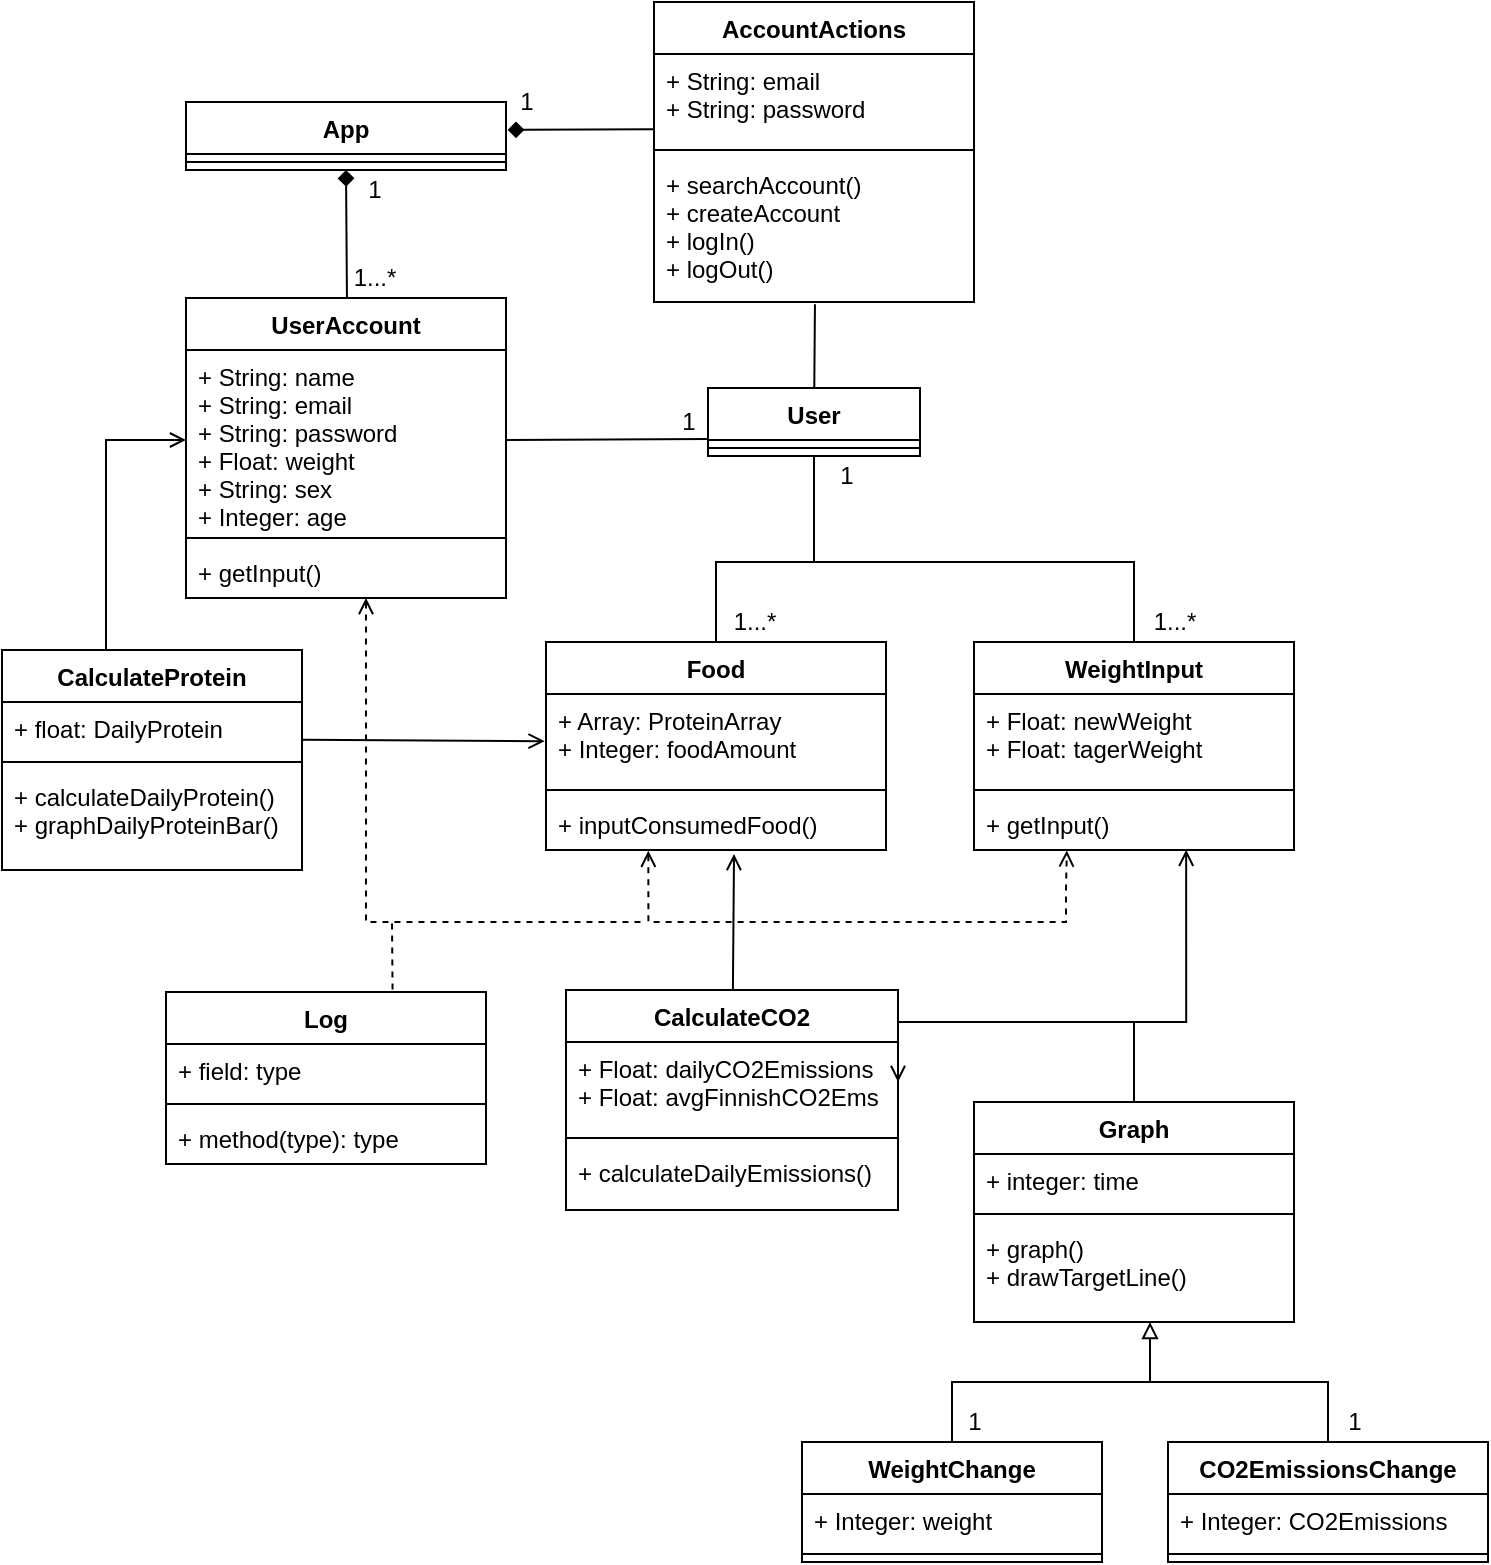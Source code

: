 <mxfile version="14.3.2" type="github">
  <diagram id="Kb0YhdcvFoyZvQWPFHX2" name="ver1">
    <mxGraphModel dx="833" dy="639" grid="1" gridSize="10" guides="1" tooltips="1" connect="1" arrows="1" fold="1" page="1" pageScale="1" pageWidth="827" pageHeight="1169" math="0" shadow="0">
      <root>
        <mxCell id="QZBRtwT_ra_-cTT233MF-0" />
        <mxCell id="QZBRtwT_ra_-cTT233MF-1" parent="QZBRtwT_ra_-cTT233MF-0" />
        <mxCell id="FYVi11DV7jdm8K9tqvil-0" value="App" style="swimlane;fontStyle=1;align=center;verticalAlign=top;childLayout=stackLayout;horizontal=1;startSize=26;horizontalStack=0;resizeParent=1;resizeParentMax=0;resizeLast=0;collapsible=1;marginBottom=0;" parent="QZBRtwT_ra_-cTT233MF-1" vertex="1">
          <mxGeometry x="134" y="90" width="160" height="34" as="geometry" />
        </mxCell>
        <mxCell id="FYVi11DV7jdm8K9tqvil-2" value="" style="line;strokeWidth=1;fillColor=none;align=left;verticalAlign=middle;spacingTop=-1;spacingLeft=3;spacingRight=3;rotatable=0;labelPosition=right;points=[];portConstraint=eastwest;" parent="FYVi11DV7jdm8K9tqvil-0" vertex="1">
          <mxGeometry y="26" width="160" height="8" as="geometry" />
        </mxCell>
        <mxCell id="LV2Rh947XX0uvhmxwAlA-103" style="edgeStyle=orthogonalEdgeStyle;rounded=0;orthogonalLoop=1;jettySize=auto;html=1;dashed=1;startArrow=open;startFill=0;endArrow=none;endFill=0;" parent="QZBRtwT_ra_-cTT233MF-1" source="FYVi11DV7jdm8K9tqvil-4" edge="1">
          <mxGeometry relative="1" as="geometry">
            <mxPoint x="364" y="500" as="targetPoint" />
            <Array as="points">
              <mxPoint x="224" y="500" />
              <mxPoint x="364" y="500" />
            </Array>
          </mxGeometry>
        </mxCell>
        <mxCell id="FYVi11DV7jdm8K9tqvil-4" value="UserAccount" style="swimlane;fontStyle=1;align=center;verticalAlign=top;childLayout=stackLayout;horizontal=1;startSize=26;horizontalStack=0;resizeParent=1;resizeParentMax=0;resizeLast=0;collapsible=1;marginBottom=0;" parent="QZBRtwT_ra_-cTT233MF-1" vertex="1">
          <mxGeometry x="134" y="188" width="160" height="150" as="geometry" />
        </mxCell>
        <mxCell id="FYVi11DV7jdm8K9tqvil-5" value="+ String: name&#xa;+ String: email&#xa;+ String: password&#xa;+ Float: weight&#xa;+ String: sex&#xa;+ Integer: age" style="text;strokeColor=none;fillColor=none;align=left;verticalAlign=top;spacingLeft=4;spacingRight=4;overflow=hidden;rotatable=0;points=[[0,0.5],[1,0.5]];portConstraint=eastwest;" parent="FYVi11DV7jdm8K9tqvil-4" vertex="1">
          <mxGeometry y="26" width="160" height="90" as="geometry" />
        </mxCell>
        <mxCell id="FYVi11DV7jdm8K9tqvil-6" value="" style="line;strokeWidth=1;fillColor=none;align=left;verticalAlign=middle;spacingTop=-1;spacingLeft=3;spacingRight=3;rotatable=0;labelPosition=right;points=[];portConstraint=eastwest;" parent="FYVi11DV7jdm8K9tqvil-4" vertex="1">
          <mxGeometry y="116" width="160" height="8" as="geometry" />
        </mxCell>
        <mxCell id="FYVi11DV7jdm8K9tqvil-7" value="+ getInput()" style="text;strokeColor=none;fillColor=none;align=left;verticalAlign=top;spacingLeft=4;spacingRight=4;overflow=hidden;rotatable=0;points=[[0,0.5],[1,0.5]];portConstraint=eastwest;" parent="FYVi11DV7jdm8K9tqvil-4" vertex="1">
          <mxGeometry y="124" width="160" height="26" as="geometry" />
        </mxCell>
        <mxCell id="LV2Rh947XX0uvhmxwAlA-94" style="edgeStyle=orthogonalEdgeStyle;rounded=0;orthogonalLoop=1;jettySize=auto;html=1;entryX=0.5;entryY=0;entryDx=0;entryDy=0;startArrow=none;startFill=0;endArrow=none;endFill=0;exitX=0.5;exitY=0;exitDx=0;exitDy=0;" parent="QZBRtwT_ra_-cTT233MF-1" source="LV2Rh947XX0uvhmxwAlA-4" target="LV2Rh947XX0uvhmxwAlA-24" edge="1">
          <mxGeometry relative="1" as="geometry">
            <Array as="points">
              <mxPoint x="399" y="320" />
              <mxPoint x="608" y="320" />
            </Array>
          </mxGeometry>
        </mxCell>
        <mxCell id="LV2Rh947XX0uvhmxwAlA-99" style="edgeStyle=orthogonalEdgeStyle;rounded=0;orthogonalLoop=1;jettySize=auto;html=1;startArrow=open;startFill=0;endArrow=open;endFill=0;dashed=1;exitX=0.301;exitY=1.014;exitDx=0;exitDy=0;exitPerimeter=0;entryX=0.29;entryY=1.01;entryDx=0;entryDy=0;entryPerimeter=0;" parent="QZBRtwT_ra_-cTT233MF-1" source="LV2Rh947XX0uvhmxwAlA-7" target="LV2Rh947XX0uvhmxwAlA-27" edge="1">
          <mxGeometry relative="1" as="geometry">
            <mxPoint x="450" y="470" as="sourcePoint" />
            <mxPoint x="594" y="510" as="targetPoint" />
            <Array as="points">
              <mxPoint x="365" y="500" />
              <mxPoint x="574" y="500" />
              <mxPoint x="574" y="484" />
              <mxPoint x="574" y="484" />
            </Array>
          </mxGeometry>
        </mxCell>
        <mxCell id="LV2Rh947XX0uvhmxwAlA-4" value="Food" style="swimlane;fontStyle=1;align=center;verticalAlign=top;childLayout=stackLayout;horizontal=1;startSize=26;horizontalStack=0;resizeParent=1;resizeParentMax=0;resizeLast=0;collapsible=1;marginBottom=0;" parent="QZBRtwT_ra_-cTT233MF-1" vertex="1">
          <mxGeometry x="314" y="360" width="170" height="104" as="geometry" />
        </mxCell>
        <mxCell id="LV2Rh947XX0uvhmxwAlA-5" value="+ Array: ProteinArray&#xa;+ Integer: foodAmount" style="text;strokeColor=none;fillColor=none;align=left;verticalAlign=top;spacingLeft=4;spacingRight=4;overflow=hidden;rotatable=0;points=[[0,0.5],[1,0.5]];portConstraint=eastwest;" parent="LV2Rh947XX0uvhmxwAlA-4" vertex="1">
          <mxGeometry y="26" width="170" height="44" as="geometry" />
        </mxCell>
        <mxCell id="LV2Rh947XX0uvhmxwAlA-6" value="" style="line;strokeWidth=1;fillColor=none;align=left;verticalAlign=middle;spacingTop=-1;spacingLeft=3;spacingRight=3;rotatable=0;labelPosition=right;points=[];portConstraint=eastwest;" parent="LV2Rh947XX0uvhmxwAlA-4" vertex="1">
          <mxGeometry y="70" width="170" height="8" as="geometry" />
        </mxCell>
        <mxCell id="LV2Rh947XX0uvhmxwAlA-7" value="+ inputConsumedFood()" style="text;strokeColor=none;fillColor=none;align=left;verticalAlign=top;spacingLeft=4;spacingRight=4;overflow=hidden;rotatable=0;points=[[0,0.5],[1,0.5]];portConstraint=eastwest;" parent="LV2Rh947XX0uvhmxwAlA-4" vertex="1">
          <mxGeometry y="78" width="170" height="26" as="geometry" />
        </mxCell>
        <mxCell id="LV2Rh947XX0uvhmxwAlA-89" style="edgeStyle=orthogonalEdgeStyle;rounded=0;orthogonalLoop=1;jettySize=auto;html=1;startArrow=none;startFill=0;endArrow=open;endFill=0;" parent="QZBRtwT_ra_-cTT233MF-1" source="LV2Rh947XX0uvhmxwAlA-8" edge="1">
          <mxGeometry relative="1" as="geometry">
            <mxPoint x="134" y="259" as="targetPoint" />
            <Array as="points">
              <mxPoint x="94" y="259" />
            </Array>
          </mxGeometry>
        </mxCell>
        <mxCell id="LV2Rh947XX0uvhmxwAlA-91" style="rounded=0;orthogonalLoop=1;jettySize=auto;html=1;entryX=-0.004;entryY=0.536;entryDx=0;entryDy=0;startArrow=none;startFill=0;endArrow=open;endFill=0;exitX=1.002;exitY=0.728;exitDx=0;exitDy=0;exitPerimeter=0;entryPerimeter=0;" parent="QZBRtwT_ra_-cTT233MF-1" source="LV2Rh947XX0uvhmxwAlA-9" target="LV2Rh947XX0uvhmxwAlA-5" edge="1">
          <mxGeometry relative="1" as="geometry">
            <mxPoint x="204" y="410" as="sourcePoint" />
          </mxGeometry>
        </mxCell>
        <mxCell id="LV2Rh947XX0uvhmxwAlA-8" value="CalculateProtein" style="swimlane;fontStyle=1;align=center;verticalAlign=top;childLayout=stackLayout;horizontal=1;startSize=26;horizontalStack=0;resizeParent=1;resizeParentMax=0;resizeLast=0;collapsible=1;marginBottom=0;" parent="QZBRtwT_ra_-cTT233MF-1" vertex="1">
          <mxGeometry x="42" y="364" width="150" height="110" as="geometry" />
        </mxCell>
        <mxCell id="LV2Rh947XX0uvhmxwAlA-9" value="+ float: DailyProtein" style="text;strokeColor=none;fillColor=none;align=left;verticalAlign=top;spacingLeft=4;spacingRight=4;overflow=hidden;rotatable=0;points=[[0,0.5],[1,0.5]];portConstraint=eastwest;" parent="LV2Rh947XX0uvhmxwAlA-8" vertex="1">
          <mxGeometry y="26" width="150" height="26" as="geometry" />
        </mxCell>
        <mxCell id="LV2Rh947XX0uvhmxwAlA-10" value="" style="line;strokeWidth=1;fillColor=none;align=left;verticalAlign=middle;spacingTop=-1;spacingLeft=3;spacingRight=3;rotatable=0;labelPosition=right;points=[];portConstraint=eastwest;" parent="LV2Rh947XX0uvhmxwAlA-8" vertex="1">
          <mxGeometry y="52" width="150" height="8" as="geometry" />
        </mxCell>
        <mxCell id="LV2Rh947XX0uvhmxwAlA-11" value="+ calculateDailyProtein()&#xa;+ graphDailyProteinBar()&#xa;" style="text;strokeColor=none;fillColor=none;align=left;verticalAlign=top;spacingLeft=4;spacingRight=4;overflow=hidden;rotatable=0;points=[[0,0.5],[1,0.5]];portConstraint=eastwest;" parent="LV2Rh947XX0uvhmxwAlA-8" vertex="1">
          <mxGeometry y="60" width="150" height="50" as="geometry" />
        </mxCell>
        <mxCell id="LV2Rh947XX0uvhmxwAlA-12" value="AccountActions" style="swimlane;fontStyle=1;align=center;verticalAlign=top;childLayout=stackLayout;horizontal=1;startSize=26;horizontalStack=0;resizeParent=1;resizeParentMax=0;resizeLast=0;collapsible=1;marginBottom=0;" parent="QZBRtwT_ra_-cTT233MF-1" vertex="1">
          <mxGeometry x="368" y="40" width="160" height="150" as="geometry" />
        </mxCell>
        <mxCell id="LV2Rh947XX0uvhmxwAlA-13" value="+ String: email&#xa;+ String: password" style="text;strokeColor=none;fillColor=none;align=left;verticalAlign=top;spacingLeft=4;spacingRight=4;overflow=hidden;rotatable=0;points=[[0,0.5],[1,0.5]];portConstraint=eastwest;" parent="LV2Rh947XX0uvhmxwAlA-12" vertex="1">
          <mxGeometry y="26" width="160" height="44" as="geometry" />
        </mxCell>
        <mxCell id="LV2Rh947XX0uvhmxwAlA-14" value="" style="line;strokeWidth=1;fillColor=none;align=left;verticalAlign=middle;spacingTop=-1;spacingLeft=3;spacingRight=3;rotatable=0;labelPosition=right;points=[];portConstraint=eastwest;" parent="LV2Rh947XX0uvhmxwAlA-12" vertex="1">
          <mxGeometry y="70" width="160" height="8" as="geometry" />
        </mxCell>
        <mxCell id="LV2Rh947XX0uvhmxwAlA-15" value="+ searchAccount()&#xa;+ createAccount&#xa;+ logIn()&#xa;+ logOut()" style="text;strokeColor=none;fillColor=none;align=left;verticalAlign=top;spacingLeft=4;spacingRight=4;overflow=hidden;rotatable=0;points=[[0,0.5],[1,0.5]];portConstraint=eastwest;" parent="LV2Rh947XX0uvhmxwAlA-12" vertex="1">
          <mxGeometry y="78" width="160" height="72" as="geometry" />
        </mxCell>
        <mxCell id="LV2Rh947XX0uvhmxwAlA-80" style="edgeStyle=orthogonalEdgeStyle;rounded=0;orthogonalLoop=1;jettySize=auto;html=1;startArrow=none;startFill=0;endArrow=none;endFill=0;exitX=0.5;exitY=0;exitDx=0;exitDy=0;" parent="QZBRtwT_ra_-cTT233MF-1" source="LV2Rh947XX0uvhmxwAlA-16" edge="1">
          <mxGeometry relative="1" as="geometry">
            <mxPoint x="608" y="550" as="targetPoint" />
            <Array as="points">
              <mxPoint x="608" y="550" />
            </Array>
          </mxGeometry>
        </mxCell>
        <mxCell id="LV2Rh947XX0uvhmxwAlA-83" style="rounded=0;orthogonalLoop=1;jettySize=auto;html=1;startArrow=block;startFill=0;endArrow=none;endFill=0;exitX=0.55;exitY=1;exitDx=0;exitDy=0;exitPerimeter=0;" parent="QZBRtwT_ra_-cTT233MF-1" source="LV2Rh947XX0uvhmxwAlA-19" edge="1">
          <mxGeometry relative="1" as="geometry">
            <mxPoint x="616" y="730" as="targetPoint" />
            <mxPoint x="616" y="720" as="sourcePoint" />
          </mxGeometry>
        </mxCell>
        <mxCell id="LV2Rh947XX0uvhmxwAlA-16" value="Graph" style="swimlane;fontStyle=1;align=center;verticalAlign=top;childLayout=stackLayout;horizontal=1;startSize=26;horizontalStack=0;resizeParent=1;resizeParentMax=0;resizeLast=0;collapsible=1;marginBottom=0;" parent="QZBRtwT_ra_-cTT233MF-1" vertex="1">
          <mxGeometry x="528" y="590" width="160" height="110" as="geometry" />
        </mxCell>
        <mxCell id="LV2Rh947XX0uvhmxwAlA-17" value="+ integer: time" style="text;strokeColor=none;fillColor=none;align=left;verticalAlign=top;spacingLeft=4;spacingRight=4;overflow=hidden;rotatable=0;points=[[0,0.5],[1,0.5]];portConstraint=eastwest;" parent="LV2Rh947XX0uvhmxwAlA-16" vertex="1">
          <mxGeometry y="26" width="160" height="26" as="geometry" />
        </mxCell>
        <mxCell id="LV2Rh947XX0uvhmxwAlA-18" value="" style="line;strokeWidth=1;fillColor=none;align=left;verticalAlign=middle;spacingTop=-1;spacingLeft=3;spacingRight=3;rotatable=0;labelPosition=right;points=[];portConstraint=eastwest;" parent="LV2Rh947XX0uvhmxwAlA-16" vertex="1">
          <mxGeometry y="52" width="160" height="8" as="geometry" />
        </mxCell>
        <mxCell id="LV2Rh947XX0uvhmxwAlA-19" value="+ graph()&#xa;+ drawTargetLine()" style="text;strokeColor=none;fillColor=none;align=left;verticalAlign=top;spacingLeft=4;spacingRight=4;overflow=hidden;rotatable=0;points=[[0,0.5],[1,0.5]];portConstraint=eastwest;" parent="LV2Rh947XX0uvhmxwAlA-16" vertex="1">
          <mxGeometry y="60" width="160" height="50" as="geometry" />
        </mxCell>
        <mxCell id="LV2Rh947XX0uvhmxwAlA-79" style="edgeStyle=orthogonalEdgeStyle;rounded=0;orthogonalLoop=1;jettySize=auto;html=1;startArrow=open;startFill=0;endArrow=open;endFill=0;entryX=0.663;entryY=0.996;entryDx=0;entryDy=0;entryPerimeter=0;" parent="QZBRtwT_ra_-cTT233MF-1" target="LV2Rh947XX0uvhmxwAlA-27" edge="1">
          <mxGeometry relative="1" as="geometry">
            <mxPoint x="490" y="580" as="sourcePoint" />
            <mxPoint x="636" y="485" as="targetPoint" />
            <Array as="points">
              <mxPoint x="490" y="550" />
              <mxPoint x="634" y="550" />
            </Array>
          </mxGeometry>
        </mxCell>
        <mxCell id="LV2Rh947XX0uvhmxwAlA-90" style="rounded=0;orthogonalLoop=1;jettySize=auto;html=1;entryX=0.553;entryY=1.077;entryDx=0;entryDy=0;startArrow=none;startFill=0;endArrow=open;endFill=0;entryPerimeter=0;" parent="QZBRtwT_ra_-cTT233MF-1" source="LV2Rh947XX0uvhmxwAlA-20" target="LV2Rh947XX0uvhmxwAlA-7" edge="1">
          <mxGeometry relative="1" as="geometry" />
        </mxCell>
        <mxCell id="LV2Rh947XX0uvhmxwAlA-20" value="CalculateCO2" style="swimlane;fontStyle=1;align=center;verticalAlign=top;childLayout=stackLayout;horizontal=1;startSize=26;horizontalStack=0;resizeParent=1;resizeParentMax=0;resizeLast=0;collapsible=1;marginBottom=0;" parent="QZBRtwT_ra_-cTT233MF-1" vertex="1">
          <mxGeometry x="324" y="534" width="166" height="110" as="geometry" />
        </mxCell>
        <mxCell id="LV2Rh947XX0uvhmxwAlA-21" value="+ Float: dailyCO2Emissions&#xa;+ Float: avgFinnishCO2Ems" style="text;strokeColor=none;fillColor=none;align=left;verticalAlign=top;spacingLeft=4;spacingRight=4;overflow=hidden;rotatable=0;points=[[0,0.5],[1,0.5]];portConstraint=eastwest;" parent="LV2Rh947XX0uvhmxwAlA-20" vertex="1">
          <mxGeometry y="26" width="166" height="44" as="geometry" />
        </mxCell>
        <mxCell id="LV2Rh947XX0uvhmxwAlA-22" value="" style="line;strokeWidth=1;fillColor=none;align=left;verticalAlign=middle;spacingTop=-1;spacingLeft=3;spacingRight=3;rotatable=0;labelPosition=right;points=[];portConstraint=eastwest;" parent="LV2Rh947XX0uvhmxwAlA-20" vertex="1">
          <mxGeometry y="70" width="166" height="8" as="geometry" />
        </mxCell>
        <mxCell id="LV2Rh947XX0uvhmxwAlA-23" value="+ calculateDailyEmissions()" style="text;strokeColor=none;fillColor=none;align=left;verticalAlign=top;spacingLeft=4;spacingRight=4;overflow=hidden;rotatable=0;points=[[0,0.5],[1,0.5]];portConstraint=eastwest;" parent="LV2Rh947XX0uvhmxwAlA-20" vertex="1">
          <mxGeometry y="78" width="166" height="32" as="geometry" />
        </mxCell>
        <mxCell id="LV2Rh947XX0uvhmxwAlA-24" value="WeightInput" style="swimlane;fontStyle=1;align=center;verticalAlign=top;childLayout=stackLayout;horizontal=1;startSize=26;horizontalStack=0;resizeParent=1;resizeParentMax=0;resizeLast=0;collapsible=1;marginBottom=0;" parent="QZBRtwT_ra_-cTT233MF-1" vertex="1">
          <mxGeometry x="528" y="360" width="160" height="104" as="geometry" />
        </mxCell>
        <mxCell id="LV2Rh947XX0uvhmxwAlA-25" value="+ Float: newWeight&#xa;+ Float: tagerWeight" style="text;strokeColor=none;fillColor=none;align=left;verticalAlign=top;spacingLeft=4;spacingRight=4;overflow=hidden;rotatable=0;points=[[0,0.5],[1,0.5]];portConstraint=eastwest;" parent="LV2Rh947XX0uvhmxwAlA-24" vertex="1">
          <mxGeometry y="26" width="160" height="44" as="geometry" />
        </mxCell>
        <mxCell id="LV2Rh947XX0uvhmxwAlA-26" value="" style="line;strokeWidth=1;fillColor=none;align=left;verticalAlign=middle;spacingTop=-1;spacingLeft=3;spacingRight=3;rotatable=0;labelPosition=right;points=[];portConstraint=eastwest;" parent="LV2Rh947XX0uvhmxwAlA-24" vertex="1">
          <mxGeometry y="70" width="160" height="8" as="geometry" />
        </mxCell>
        <mxCell id="LV2Rh947XX0uvhmxwAlA-27" value="+ getInput()" style="text;strokeColor=none;fillColor=none;align=left;verticalAlign=top;spacingLeft=4;spacingRight=4;overflow=hidden;rotatable=0;points=[[0,0.5],[1,0.5]];portConstraint=eastwest;" parent="LV2Rh947XX0uvhmxwAlA-24" vertex="1">
          <mxGeometry y="78" width="160" height="26" as="geometry" />
        </mxCell>
        <mxCell id="LV2Rh947XX0uvhmxwAlA-105" style="edgeStyle=none;rounded=0;orthogonalLoop=1;jettySize=auto;html=1;dashed=1;startArrow=none;startFill=0;endArrow=none;endFill=0;exitX=0.708;exitY=-0.014;exitDx=0;exitDy=0;exitPerimeter=0;" parent="QZBRtwT_ra_-cTT233MF-1" source="LV2Rh947XX0uvhmxwAlA-32" edge="1">
          <mxGeometry relative="1" as="geometry">
            <mxPoint x="237" y="500" as="targetPoint" />
          </mxGeometry>
        </mxCell>
        <mxCell id="LV2Rh947XX0uvhmxwAlA-32" value="Log" style="swimlane;fontStyle=1;align=center;verticalAlign=top;childLayout=stackLayout;horizontal=1;startSize=26;horizontalStack=0;resizeParent=1;resizeParentMax=0;resizeLast=0;collapsible=1;marginBottom=0;" parent="QZBRtwT_ra_-cTT233MF-1" vertex="1">
          <mxGeometry x="124" y="535" width="160" height="86" as="geometry" />
        </mxCell>
        <mxCell id="LV2Rh947XX0uvhmxwAlA-33" value="+ field: type" style="text;strokeColor=none;fillColor=none;align=left;verticalAlign=top;spacingLeft=4;spacingRight=4;overflow=hidden;rotatable=0;points=[[0,0.5],[1,0.5]];portConstraint=eastwest;" parent="LV2Rh947XX0uvhmxwAlA-32" vertex="1">
          <mxGeometry y="26" width="160" height="26" as="geometry" />
        </mxCell>
        <mxCell id="LV2Rh947XX0uvhmxwAlA-34" value="" style="line;strokeWidth=1;fillColor=none;align=left;verticalAlign=middle;spacingTop=-1;spacingLeft=3;spacingRight=3;rotatable=0;labelPosition=right;points=[];portConstraint=eastwest;" parent="LV2Rh947XX0uvhmxwAlA-32" vertex="1">
          <mxGeometry y="52" width="160" height="8" as="geometry" />
        </mxCell>
        <mxCell id="LV2Rh947XX0uvhmxwAlA-35" value="+ method(type): type" style="text;strokeColor=none;fillColor=none;align=left;verticalAlign=top;spacingLeft=4;spacingRight=4;overflow=hidden;rotatable=0;points=[[0,0.5],[1,0.5]];portConstraint=eastwest;" parent="LV2Rh947XX0uvhmxwAlA-32" vertex="1">
          <mxGeometry y="60" width="160" height="26" as="geometry" />
        </mxCell>
        <mxCell id="LV2Rh947XX0uvhmxwAlA-42" style="edgeStyle=none;rounded=0;orthogonalLoop=1;jettySize=auto;html=1;endArrow=diamond;endFill=1;exitX=0.162;exitY=1.016;exitDx=0;exitDy=0;exitPerimeter=0;entryX=0.5;entryY=1;entryDx=0;entryDy=0;" parent="QZBRtwT_ra_-cTT233MF-1" source="LV2Rh947XX0uvhmxwAlA-44" target="FYVi11DV7jdm8K9tqvil-0" edge="1">
          <mxGeometry relative="1" as="geometry">
            <mxPoint x="214.034" y="199" as="sourcePoint" />
            <mxPoint x="214" y="140" as="targetPoint" />
          </mxGeometry>
        </mxCell>
        <mxCell id="LV2Rh947XX0uvhmxwAlA-43" value="1" style="text;html=1;align=center;verticalAlign=middle;resizable=0;points=[];autosize=1;" parent="QZBRtwT_ra_-cTT233MF-1" vertex="1">
          <mxGeometry x="218" y="124" width="20" height="20" as="geometry" />
        </mxCell>
        <mxCell id="LV2Rh947XX0uvhmxwAlA-44" value="1...*" style="text;html=1;align=center;verticalAlign=middle;resizable=0;points=[];autosize=1;" parent="QZBRtwT_ra_-cTT233MF-1" vertex="1">
          <mxGeometry x="208" y="168" width="40" height="20" as="geometry" />
        </mxCell>
        <mxCell id="LV2Rh947XX0uvhmxwAlA-45" value="WeightChange" style="swimlane;fontStyle=1;align=center;verticalAlign=top;childLayout=stackLayout;horizontal=1;startSize=26;horizontalStack=0;resizeParent=1;resizeParentMax=0;resizeLast=0;collapsible=1;marginBottom=0;" parent="QZBRtwT_ra_-cTT233MF-1" vertex="1">
          <mxGeometry x="442" y="759.97" width="150" height="60" as="geometry" />
        </mxCell>
        <mxCell id="LV2Rh947XX0uvhmxwAlA-46" value="+ Integer: weight" style="text;strokeColor=none;fillColor=none;align=left;verticalAlign=top;spacingLeft=4;spacingRight=4;overflow=hidden;rotatable=0;points=[[0,0.5],[1,0.5]];portConstraint=eastwest;" parent="LV2Rh947XX0uvhmxwAlA-45" vertex="1">
          <mxGeometry y="26" width="150" height="26" as="geometry" />
        </mxCell>
        <mxCell id="LV2Rh947XX0uvhmxwAlA-47" value="" style="line;strokeWidth=1;fillColor=none;align=left;verticalAlign=middle;spacingTop=-1;spacingLeft=3;spacingRight=3;rotatable=0;labelPosition=right;points=[];portConstraint=eastwest;" parent="LV2Rh947XX0uvhmxwAlA-45" vertex="1">
          <mxGeometry y="52" width="150" height="8" as="geometry" />
        </mxCell>
        <mxCell id="LV2Rh947XX0uvhmxwAlA-81" style="edgeStyle=orthogonalEdgeStyle;rounded=0;orthogonalLoop=1;jettySize=auto;html=1;entryX=0.5;entryY=0;entryDx=0;entryDy=0;startArrow=none;startFill=0;endArrow=none;endFill=0;exitX=0.5;exitY=0;exitDx=0;exitDy=0;" parent="QZBRtwT_ra_-cTT233MF-1" source="LV2Rh947XX0uvhmxwAlA-49" target="LV2Rh947XX0uvhmxwAlA-45" edge="1">
          <mxGeometry relative="1" as="geometry">
            <Array as="points">
              <mxPoint x="705.5" y="729.97" />
              <mxPoint x="517.5" y="729.97" />
            </Array>
          </mxGeometry>
        </mxCell>
        <mxCell id="LV2Rh947XX0uvhmxwAlA-49" value="CO2EmissionsChange" style="swimlane;fontStyle=1;align=center;verticalAlign=top;childLayout=stackLayout;horizontal=1;startSize=26;horizontalStack=0;resizeParent=1;resizeParentMax=0;resizeLast=0;collapsible=1;marginBottom=0;" parent="QZBRtwT_ra_-cTT233MF-1" vertex="1">
          <mxGeometry x="625" y="759.97" width="160" height="60" as="geometry" />
        </mxCell>
        <mxCell id="LV2Rh947XX0uvhmxwAlA-50" value="+ Integer: CO2Emissions" style="text;strokeColor=none;fillColor=none;align=left;verticalAlign=top;spacingLeft=4;spacingRight=4;overflow=hidden;rotatable=0;points=[[0,0.5],[1,0.5]];portConstraint=eastwest;" parent="LV2Rh947XX0uvhmxwAlA-49" vertex="1">
          <mxGeometry y="26" width="160" height="26" as="geometry" />
        </mxCell>
        <mxCell id="LV2Rh947XX0uvhmxwAlA-51" value="" style="line;strokeWidth=1;fillColor=none;align=left;verticalAlign=middle;spacingTop=-1;spacingLeft=3;spacingRight=3;rotatable=0;labelPosition=right;points=[];portConstraint=eastwest;" parent="LV2Rh947XX0uvhmxwAlA-49" vertex="1">
          <mxGeometry y="52" width="160" height="8" as="geometry" />
        </mxCell>
        <mxCell id="LV2Rh947XX0uvhmxwAlA-65" style="edgeStyle=none;rounded=0;orthogonalLoop=1;jettySize=auto;html=1;startArrow=none;startFill=0;endArrow=diamond;endFill=1;entryX=1.005;entryY=0.41;entryDx=0;entryDy=0;entryPerimeter=0;exitX=-0.001;exitY=0.855;exitDx=0;exitDy=0;exitPerimeter=0;" parent="QZBRtwT_ra_-cTT233MF-1" source="LV2Rh947XX0uvhmxwAlA-13" target="FYVi11DV7jdm8K9tqvil-0" edge="1">
          <mxGeometry relative="1" as="geometry">
            <mxPoint x="294" y="88" as="targetPoint" />
          </mxGeometry>
        </mxCell>
        <mxCell id="LV2Rh947XX0uvhmxwAlA-66" value="1" style="text;html=1;align=center;verticalAlign=middle;resizable=0;points=[];autosize=1;" parent="QZBRtwT_ra_-cTT233MF-1" vertex="1">
          <mxGeometry x="294" y="80" width="20" height="20" as="geometry" />
        </mxCell>
        <mxCell id="LV2Rh947XX0uvhmxwAlA-72" style="edgeStyle=none;rounded=0;orthogonalLoop=1;jettySize=auto;html=1;startArrow=none;startFill=0;endArrow=none;endFill=0;entryX=0.503;entryY=1.016;entryDx=0;entryDy=0;entryPerimeter=0;" parent="QZBRtwT_ra_-cTT233MF-1" source="LV2Rh947XX0uvhmxwAlA-67" target="LV2Rh947XX0uvhmxwAlA-15" edge="1">
          <mxGeometry relative="1" as="geometry">
            <mxPoint x="444" y="210" as="targetPoint" />
          </mxGeometry>
        </mxCell>
        <mxCell id="LV2Rh947XX0uvhmxwAlA-95" style="edgeStyle=orthogonalEdgeStyle;rounded=0;orthogonalLoop=1;jettySize=auto;html=1;startArrow=none;startFill=0;endArrow=none;endFill=0;" parent="QZBRtwT_ra_-cTT233MF-1" source="LV2Rh947XX0uvhmxwAlA-67" edge="1">
          <mxGeometry relative="1" as="geometry">
            <mxPoint x="448" y="320" as="targetPoint" />
          </mxGeometry>
        </mxCell>
        <mxCell id="LV2Rh947XX0uvhmxwAlA-67" value="User" style="swimlane;fontStyle=1;align=center;verticalAlign=top;childLayout=stackLayout;horizontal=1;startSize=26;horizontalStack=0;resizeParent=1;resizeParentMax=0;resizeLast=0;collapsible=1;marginBottom=0;" parent="QZBRtwT_ra_-cTT233MF-1" vertex="1">
          <mxGeometry x="395" y="233" width="106" height="34" as="geometry" />
        </mxCell>
        <mxCell id="LV2Rh947XX0uvhmxwAlA-69" value="" style="line;strokeWidth=1;fillColor=none;align=left;verticalAlign=middle;spacingTop=-1;spacingLeft=3;spacingRight=3;rotatable=0;labelPosition=right;points=[];portConstraint=eastwest;" parent="LV2Rh947XX0uvhmxwAlA-67" vertex="1">
          <mxGeometry y="26" width="106" height="8" as="geometry" />
        </mxCell>
        <mxCell id="LV2Rh947XX0uvhmxwAlA-71" style="edgeStyle=none;rounded=0;orthogonalLoop=1;jettySize=auto;html=1;startArrow=none;startFill=0;endArrow=none;endFill=0;entryX=0;entryY=0.75;entryDx=0;entryDy=0;" parent="QZBRtwT_ra_-cTT233MF-1" target="LV2Rh947XX0uvhmxwAlA-67" edge="1">
          <mxGeometry relative="1" as="geometry">
            <mxPoint x="294" y="259" as="sourcePoint" />
            <mxPoint x="368.0" y="258.438" as="targetPoint" />
          </mxGeometry>
        </mxCell>
        <mxCell id="LV2Rh947XX0uvhmxwAlA-78" value="1" style="text;html=1;align=center;verticalAlign=middle;resizable=0;points=[];autosize=1;" parent="QZBRtwT_ra_-cTT233MF-1" vertex="1">
          <mxGeometry x="375" y="240" width="20" height="20" as="geometry" />
        </mxCell>
        <mxCell id="LV2Rh947XX0uvhmxwAlA-87" value="1" style="text;html=1;align=center;verticalAlign=middle;resizable=0;points=[];autosize=1;" parent="QZBRtwT_ra_-cTT233MF-1" vertex="1">
          <mxGeometry x="707.5" y="739.97" width="20" height="20" as="geometry" />
        </mxCell>
        <mxCell id="LV2Rh947XX0uvhmxwAlA-88" value="1" style="text;html=1;align=center;verticalAlign=middle;resizable=0;points=[];autosize=1;" parent="QZBRtwT_ra_-cTT233MF-1" vertex="1">
          <mxGeometry x="517.5" y="739.97" width="20" height="20" as="geometry" />
        </mxCell>
        <mxCell id="LV2Rh947XX0uvhmxwAlA-96" value="1" style="text;html=1;align=center;verticalAlign=middle;resizable=0;points=[];autosize=1;" parent="QZBRtwT_ra_-cTT233MF-1" vertex="1">
          <mxGeometry x="454" y="267" width="20" height="20" as="geometry" />
        </mxCell>
        <mxCell id="LV2Rh947XX0uvhmxwAlA-97" value="1...*" style="text;html=1;align=center;verticalAlign=middle;resizable=0;points=[];autosize=1;" parent="QZBRtwT_ra_-cTT233MF-1" vertex="1">
          <mxGeometry x="398" y="340" width="40" height="20" as="geometry" />
        </mxCell>
        <mxCell id="LV2Rh947XX0uvhmxwAlA-98" value="1...*" style="text;html=1;align=center;verticalAlign=middle;resizable=0;points=[];autosize=1;" parent="QZBRtwT_ra_-cTT233MF-1" vertex="1">
          <mxGeometry x="608" y="340" width="40" height="20" as="geometry" />
        </mxCell>
      </root>
    </mxGraphModel>
  </diagram>
</mxfile>
